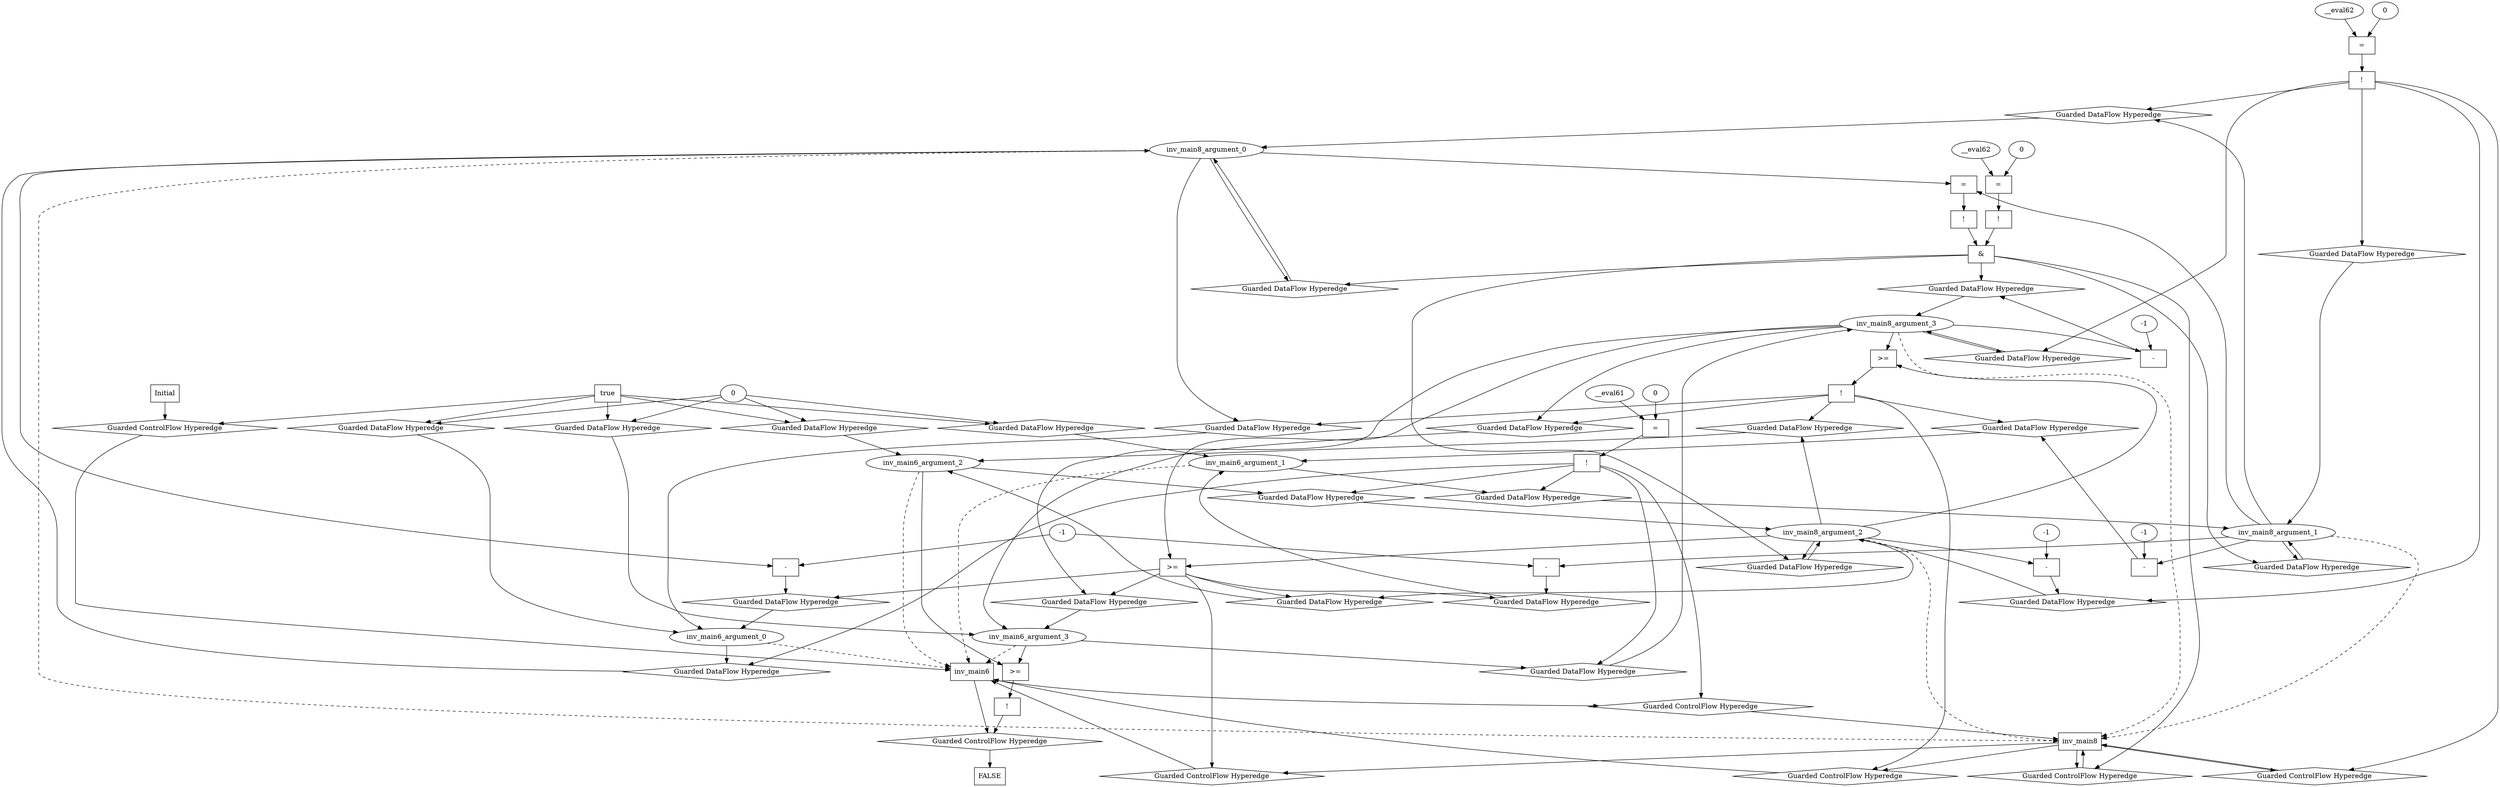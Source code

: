 digraph dag {
inv_main6 [label="inv_main6" shape="rect"];
inv_main8 [label="inv_main8" shape="rect"];
FALSE [label="FALSE" shape="rect"];
Initial [label="Initial" shape="rect"];
ControlFowHyperEdge_0 [label="Guarded ControlFlow Hyperedge" shape="diamond"];
Initial -> ControlFowHyperEdge_0[label=""]
ControlFowHyperEdge_0 -> inv_main6[label=""]
ControlFowHyperEdge_1 [label="Guarded ControlFlow Hyperedge" shape="diamond"];
inv_main6 -> ControlFowHyperEdge_1[label=""]
ControlFowHyperEdge_1 -> inv_main8[label=""]
ControlFowHyperEdge_2 [label="Guarded ControlFlow Hyperedge" shape="diamond"];
inv_main8 -> ControlFowHyperEdge_2[label=""]
ControlFowHyperEdge_2 -> inv_main8[label=""]
ControlFowHyperEdge_3 [label="Guarded ControlFlow Hyperedge" shape="diamond"];
inv_main8 -> ControlFowHyperEdge_3[label=""]
ControlFowHyperEdge_3 -> inv_main8[label=""]
ControlFowHyperEdge_4 [label="Guarded ControlFlow Hyperedge" shape="diamond"];
inv_main8 -> ControlFowHyperEdge_4[label=""]
ControlFowHyperEdge_4 -> inv_main6[label=""]
ControlFowHyperEdge_5 [label="Guarded ControlFlow Hyperedge" shape="diamond"];
inv_main8 -> ControlFowHyperEdge_5[label=""]
ControlFowHyperEdge_5 -> inv_main6[label=""]
ControlFowHyperEdge_6 [label="Guarded ControlFlow Hyperedge" shape="diamond"];
inv_main6 -> ControlFowHyperEdge_6[label=""]
ControlFowHyperEdge_6 -> FALSE[label=""]
inv_main6_argument_0 [label="inv_main6_argument_0" shape="oval"];
inv_main6_argument_0 -> inv_main6[label="" style="dashed"]
inv_main6_argument_1 [label="inv_main6_argument_1" shape="oval"];
inv_main6_argument_1 -> inv_main6[label="" style="dashed"]
inv_main6_argument_2 [label="inv_main6_argument_2" shape="oval"];
inv_main6_argument_2 -> inv_main6[label="" style="dashed"]
inv_main6_argument_3 [label="inv_main6_argument_3" shape="oval"];
inv_main6_argument_3 -> inv_main6[label="" style="dashed"]
inv_main8_argument_0 [label="inv_main8_argument_0" shape="oval"];
inv_main8_argument_0 -> inv_main8[label="" style="dashed"]
inv_main8_argument_1 [label="inv_main8_argument_1" shape="oval"];
inv_main8_argument_1 -> inv_main8[label="" style="dashed"]
inv_main8_argument_2 [label="inv_main8_argument_2" shape="oval"];
inv_main8_argument_2 -> inv_main8[label="" style="dashed"]
inv_main8_argument_3 [label="inv_main8_argument_3" shape="oval"];
inv_main8_argument_3 -> inv_main8[label="" style="dashed"]

true_0 [label="true" shape="rect"];
true_0->ControlFowHyperEdge_0 [label=""];
xxxinv_main6___Initial_0xxxdataFlow_0_node_0 [label="0"];

xxxinv_main6___Initial_0xxxdataFlow_0_node_0->DataFowHyperEdge_0_inv_main6_argument_0 [label=""];

xxxinv_main6___Initial_0xxxdataFlow_0_node_0->DataFowHyperEdge_0_inv_main6_argument_1 [label=""];

xxxinv_main6___Initial_0xxxdataFlow_0_node_0->DataFowHyperEdge_0_inv_main6_argument_2 [label=""];

xxxinv_main6___Initial_0xxxdataFlow_0_node_0->DataFowHyperEdge_0_inv_main6_argument_3 [label=""];
xxxinv_main8___inv_main6_1xxxguard_0_node_0 [label="!" shape="rect"];
xxxinv_main8___inv_main6_1xxxguard_0_node_1 [label="=" shape="rect"];
xxxinv_main8___inv_main6_1xxxguard_0_node_2 [label="__eval61"];
xxxinv_main8___inv_main6_1xxxguard_0_node_3 [label="0"];
xxxinv_main8___inv_main6_1xxxguard_0_node_1->xxxinv_main8___inv_main6_1xxxguard_0_node_0
xxxinv_main8___inv_main6_1xxxguard_0_node_2->xxxinv_main8___inv_main6_1xxxguard_0_node_1
xxxinv_main8___inv_main6_1xxxguard_0_node_3->xxxinv_main8___inv_main6_1xxxguard_0_node_1

xxxinv_main8___inv_main6_1xxxguard_0_node_0->ControlFowHyperEdge_1 [label=""];
xxxinv_main8___inv_main8_2xxxguard_0_node_0 [label="!" shape="rect"];
xxxinv_main8___inv_main8_2xxxguard_0_node_1 [label="=" shape="rect"];
xxxinv_main8___inv_main8_2xxxguard_0_node_2 [label="__eval62"];
xxxinv_main8___inv_main8_2xxxguard_0_node_3 [label="0"];
xxxinv_main8___inv_main8_2xxxguard_0_node_1->xxxinv_main8___inv_main8_2xxxguard_0_node_0
xxxinv_main8___inv_main8_2xxxguard_0_node_2->xxxinv_main8___inv_main8_2xxxguard_0_node_1
xxxinv_main8___inv_main8_2xxxguard_0_node_3->xxxinv_main8___inv_main8_2xxxguard_0_node_1

xxxinv_main8___inv_main8_2xxxguard_0_node_0->ControlFowHyperEdge_2 [label=""];

inv_main8_argument_1->DataFowHyperEdge_2_inv_main8_argument_0 [label=""];
xxxinv_main8___inv_main8_2xxxdataFlow1_node_0 [label="-" shape="rect"];
xxxinv_main8___inv_main8_2xxxdataFlow1_node_2 [label="-1"];
inv_main8_argument_2->xxxinv_main8___inv_main8_2xxxdataFlow1_node_0
xxxinv_main8___inv_main8_2xxxdataFlow1_node_2->xxxinv_main8___inv_main8_2xxxdataFlow1_node_0

xxxinv_main8___inv_main8_2xxxdataFlow1_node_0->DataFowHyperEdge_2_inv_main8_argument_2 [label=""];
xxxinv_main8___inv_main8_3xxx_and [label="&" shape="rect"];
xxxinv_main8___inv_main8_3xxxguard_0_node_0 [label="!" shape="rect"];
xxxinv_main8___inv_main8_3xxxguard_0_node_1 [label="=" shape="rect"];
xxxinv_main8___inv_main8_3xxxguard_0_node_1->xxxinv_main8___inv_main8_3xxxguard_0_node_0
inv_main8_argument_0->xxxinv_main8___inv_main8_3xxxguard_0_node_1
inv_main8_argument_1->xxxinv_main8___inv_main8_3xxxguard_0_node_1

xxxinv_main8___inv_main8_3xxxguard_0_node_0->xxxinv_main8___inv_main8_3xxx_and [label=""];
xxxinv_main8___inv_main8_3xxxguard1_node_0 [label="!" shape="rect"];
xxxinv_main8___inv_main8_3xxxguard1_node_1 [label="=" shape="rect"];
xxxinv_main8___inv_main8_3xxxguard1_node_2 [label="__eval62"];
xxxinv_main8___inv_main8_3xxxguard1_node_3 [label="0"];
xxxinv_main8___inv_main8_3xxxguard1_node_1->xxxinv_main8___inv_main8_3xxxguard1_node_0
xxxinv_main8___inv_main8_3xxxguard1_node_2->xxxinv_main8___inv_main8_3xxxguard1_node_1
xxxinv_main8___inv_main8_3xxxguard1_node_3->xxxinv_main8___inv_main8_3xxxguard1_node_1

xxxinv_main8___inv_main8_3xxxguard1_node_0->xxxinv_main8___inv_main8_3xxx_and [label=""];
xxxinv_main8___inv_main8_3xxx_and->ControlFowHyperEdge_3 [label=""];
xxxinv_main8___inv_main8_3xxxdataFlow_0_node_0 [label="-" shape="rect"];
xxxinv_main8___inv_main8_3xxxdataFlow_0_node_2 [label="-1"];
inv_main8_argument_3->xxxinv_main8___inv_main8_3xxxdataFlow_0_node_0
xxxinv_main8___inv_main8_3xxxdataFlow_0_node_2->xxxinv_main8___inv_main8_3xxxdataFlow_0_node_0

xxxinv_main8___inv_main8_3xxxdataFlow_0_node_0->DataFowHyperEdge_3_inv_main8_argument_3 [label=""];
xxxinv_main6___inv_main8_4xxxguard_0_node_0 [label="!" shape="rect"];
xxxinv_main6___inv_main8_4xxxguard_0_node_1 [label=">=" shape="rect"];
xxxinv_main6___inv_main8_4xxxguard_0_node_1->xxxinv_main6___inv_main8_4xxxguard_0_node_0
inv_main8_argument_2->xxxinv_main6___inv_main8_4xxxguard_0_node_1
inv_main8_argument_3->xxxinv_main6___inv_main8_4xxxguard_0_node_1

xxxinv_main6___inv_main8_4xxxguard_0_node_0->ControlFowHyperEdge_4 [label=""];
xxxinv_main6___inv_main8_4xxxdataFlow_0_node_0 [label="-" shape="rect"];
xxxinv_main6___inv_main8_4xxxdataFlow_0_node_2 [label="-1"];
inv_main8_argument_1->xxxinv_main6___inv_main8_4xxxdataFlow_0_node_0
xxxinv_main6___inv_main8_4xxxdataFlow_0_node_2->xxxinv_main6___inv_main8_4xxxdataFlow_0_node_0

xxxinv_main6___inv_main8_4xxxdataFlow_0_node_0->DataFowHyperEdge_4_inv_main6_argument_1 [label=""];
xxxinv_main6___inv_main8_5xxxguard_0_node_0 [label=">=" shape="rect"];
inv_main8_argument_2->xxxinv_main6___inv_main8_5xxxguard_0_node_0
inv_main8_argument_3->xxxinv_main6___inv_main8_5xxxguard_0_node_0

xxxinv_main6___inv_main8_5xxxguard_0_node_0->ControlFowHyperEdge_5 [label=""];
xxxinv_main6___inv_main8_5xxxdataFlow_0_node_0 [label="-" shape="rect"];
xxxinv_main6___inv_main8_5xxxdataFlow_0_node_2 [label="-1"];
inv_main8_argument_0->xxxinv_main6___inv_main8_5xxxdataFlow_0_node_0
xxxinv_main6___inv_main8_5xxxdataFlow_0_node_2->xxxinv_main6___inv_main8_5xxxdataFlow_0_node_0

xxxinv_main6___inv_main8_5xxxdataFlow_0_node_0->DataFowHyperEdge_5_inv_main6_argument_0 [label=""];
xxxinv_main6___inv_main8_5xxxdataFlow1_node_0 [label="-" shape="rect"];
inv_main8_argument_1->xxxinv_main6___inv_main8_5xxxdataFlow1_node_0
xxxinv_main6___inv_main8_5xxxdataFlow_0_node_2->xxxinv_main6___inv_main8_5xxxdataFlow1_node_0

xxxinv_main6___inv_main8_5xxxdataFlow1_node_0->DataFowHyperEdge_5_inv_main6_argument_1 [label=""];
xxxFALSE___inv_main6_6xxxguard_0_node_0 [label="!" shape="rect"];
xxxFALSE___inv_main6_6xxxguard_0_node_1 [label=">=" shape="rect"];
xxxFALSE___inv_main6_6xxxguard_0_node_1->xxxFALSE___inv_main6_6xxxguard_0_node_0
inv_main6_argument_2->xxxFALSE___inv_main6_6xxxguard_0_node_1
inv_main6_argument_3->xxxFALSE___inv_main6_6xxxguard_0_node_1

xxxFALSE___inv_main6_6xxxguard_0_node_0->ControlFowHyperEdge_6 [label=""];
DataFowHyperEdge_0_inv_main6_argument_0 [label="Guarded DataFlow Hyperedge" shape="diamond"];
DataFowHyperEdge_0_inv_main6_argument_0 -> inv_main6_argument_0[label=""]
true_0->DataFowHyperEdge_0_inv_main6_argument_0 [label=""];
DataFowHyperEdge_0_inv_main6_argument_1 [label="Guarded DataFlow Hyperedge" shape="diamond"];
DataFowHyperEdge_0_inv_main6_argument_1 -> inv_main6_argument_1[label=""]
true_0->DataFowHyperEdge_0_inv_main6_argument_1 [label=""];
DataFowHyperEdge_0_inv_main6_argument_2 [label="Guarded DataFlow Hyperedge" shape="diamond"];
DataFowHyperEdge_0_inv_main6_argument_2 -> inv_main6_argument_2[label=""]
true_0->DataFowHyperEdge_0_inv_main6_argument_2 [label=""];
DataFowHyperEdge_0_inv_main6_argument_3 [label="Guarded DataFlow Hyperedge" shape="diamond"];
DataFowHyperEdge_0_inv_main6_argument_3 -> inv_main6_argument_3[label=""]
true_0->DataFowHyperEdge_0_inv_main6_argument_3 [label=""];
DataFowHyperEdge_1_inv_main8_argument_0 [label="Guarded DataFlow Hyperedge" shape="diamond"];
DataFowHyperEdge_1_inv_main8_argument_0 -> inv_main8_argument_0[label=""]
xxxinv_main8___inv_main6_1xxxguard_0_node_0 -> DataFowHyperEdge_1_inv_main8_argument_0[label=""]
DataFowHyperEdge_1_inv_main8_argument_1 [label="Guarded DataFlow Hyperedge" shape="diamond"];
DataFowHyperEdge_1_inv_main8_argument_1 -> inv_main8_argument_1[label=""]
xxxinv_main8___inv_main6_1xxxguard_0_node_0 -> DataFowHyperEdge_1_inv_main8_argument_1[label=""]
DataFowHyperEdge_1_inv_main8_argument_2 [label="Guarded DataFlow Hyperedge" shape="diamond"];
DataFowHyperEdge_1_inv_main8_argument_2 -> inv_main8_argument_2[label=""]
xxxinv_main8___inv_main6_1xxxguard_0_node_0 -> DataFowHyperEdge_1_inv_main8_argument_2[label=""]
DataFowHyperEdge_1_inv_main8_argument_3 [label="Guarded DataFlow Hyperedge" shape="diamond"];
DataFowHyperEdge_1_inv_main8_argument_3 -> inv_main8_argument_3[label=""]
xxxinv_main8___inv_main6_1xxxguard_0_node_0 -> DataFowHyperEdge_1_inv_main8_argument_3[label=""]
DataFowHyperEdge_2_inv_main8_argument_0 [label="Guarded DataFlow Hyperedge" shape="diamond"];
DataFowHyperEdge_2_inv_main8_argument_0 -> inv_main8_argument_0[label=""]
xxxinv_main8___inv_main8_2xxxguard_0_node_0 -> DataFowHyperEdge_2_inv_main8_argument_0[label=""]
DataFowHyperEdge_2_inv_main8_argument_1 [label="Guarded DataFlow Hyperedge" shape="diamond"];
DataFowHyperEdge_2_inv_main8_argument_1 -> inv_main8_argument_1[label=""]
xxxinv_main8___inv_main8_2xxxguard_0_node_0 -> DataFowHyperEdge_2_inv_main8_argument_1[label=""]
DataFowHyperEdge_2_inv_main8_argument_2 [label="Guarded DataFlow Hyperedge" shape="diamond"];
DataFowHyperEdge_2_inv_main8_argument_2 -> inv_main8_argument_2[label=""]
xxxinv_main8___inv_main8_2xxxguard_0_node_0 -> DataFowHyperEdge_2_inv_main8_argument_2[label=""]
DataFowHyperEdge_2_inv_main8_argument_3 [label="Guarded DataFlow Hyperedge" shape="diamond"];
DataFowHyperEdge_2_inv_main8_argument_3 -> inv_main8_argument_3[label=""]
xxxinv_main8___inv_main8_2xxxguard_0_node_0 -> DataFowHyperEdge_2_inv_main8_argument_3[label=""]
DataFowHyperEdge_3_inv_main8_argument_0 [label="Guarded DataFlow Hyperedge" shape="diamond"];
DataFowHyperEdge_3_inv_main8_argument_0 -> inv_main8_argument_0[label=""]
xxxinv_main8___inv_main8_3xxx_and -> DataFowHyperEdge_3_inv_main8_argument_0[label=""]
DataFowHyperEdge_3_inv_main8_argument_1 [label="Guarded DataFlow Hyperedge" shape="diamond"];
DataFowHyperEdge_3_inv_main8_argument_1 -> inv_main8_argument_1[label=""]
xxxinv_main8___inv_main8_3xxx_and -> DataFowHyperEdge_3_inv_main8_argument_1[label=""]
DataFowHyperEdge_3_inv_main8_argument_2 [label="Guarded DataFlow Hyperedge" shape="diamond"];
DataFowHyperEdge_3_inv_main8_argument_2 -> inv_main8_argument_2[label=""]
xxxinv_main8___inv_main8_3xxx_and -> DataFowHyperEdge_3_inv_main8_argument_2[label=""]
DataFowHyperEdge_3_inv_main8_argument_3 [label="Guarded DataFlow Hyperedge" shape="diamond"];
DataFowHyperEdge_3_inv_main8_argument_3 -> inv_main8_argument_3[label=""]
xxxinv_main8___inv_main8_3xxx_and -> DataFowHyperEdge_3_inv_main8_argument_3[label=""]
DataFowHyperEdge_4_inv_main6_argument_0 [label="Guarded DataFlow Hyperedge" shape="diamond"];
DataFowHyperEdge_4_inv_main6_argument_0 -> inv_main6_argument_0[label=""]
xxxinv_main6___inv_main8_4xxxguard_0_node_0 -> DataFowHyperEdge_4_inv_main6_argument_0[label=""]
DataFowHyperEdge_4_inv_main6_argument_1 [label="Guarded DataFlow Hyperedge" shape="diamond"];
DataFowHyperEdge_4_inv_main6_argument_1 -> inv_main6_argument_1[label=""]
xxxinv_main6___inv_main8_4xxxguard_0_node_0 -> DataFowHyperEdge_4_inv_main6_argument_1[label=""]
DataFowHyperEdge_4_inv_main6_argument_2 [label="Guarded DataFlow Hyperedge" shape="diamond"];
DataFowHyperEdge_4_inv_main6_argument_2 -> inv_main6_argument_2[label=""]
xxxinv_main6___inv_main8_4xxxguard_0_node_0 -> DataFowHyperEdge_4_inv_main6_argument_2[label=""]
DataFowHyperEdge_4_inv_main6_argument_3 [label="Guarded DataFlow Hyperedge" shape="diamond"];
DataFowHyperEdge_4_inv_main6_argument_3 -> inv_main6_argument_3[label=""]
xxxinv_main6___inv_main8_4xxxguard_0_node_0 -> DataFowHyperEdge_4_inv_main6_argument_3[label=""]
DataFowHyperEdge_5_inv_main6_argument_0 [label="Guarded DataFlow Hyperedge" shape="diamond"];
DataFowHyperEdge_5_inv_main6_argument_0 -> inv_main6_argument_0[label=""]
xxxinv_main6___inv_main8_5xxxguard_0_node_0 -> DataFowHyperEdge_5_inv_main6_argument_0[label=""]
DataFowHyperEdge_5_inv_main6_argument_1 [label="Guarded DataFlow Hyperedge" shape="diamond"];
DataFowHyperEdge_5_inv_main6_argument_1 -> inv_main6_argument_1[label=""]
xxxinv_main6___inv_main8_5xxxguard_0_node_0 -> DataFowHyperEdge_5_inv_main6_argument_1[label=""]
DataFowHyperEdge_5_inv_main6_argument_2 [label="Guarded DataFlow Hyperedge" shape="diamond"];
DataFowHyperEdge_5_inv_main6_argument_2 -> inv_main6_argument_2[label=""]
xxxinv_main6___inv_main8_5xxxguard_0_node_0 -> DataFowHyperEdge_5_inv_main6_argument_2[label=""]
DataFowHyperEdge_5_inv_main6_argument_3 [label="Guarded DataFlow Hyperedge" shape="diamond"];
DataFowHyperEdge_5_inv_main6_argument_3 -> inv_main6_argument_3[label=""]
xxxinv_main6___inv_main8_5xxxguard_0_node_0 -> DataFowHyperEdge_5_inv_main6_argument_3[label=""]
inv_main6_argument_0 -> DataFowHyperEdge_1_inv_main8_argument_0[label=""]
inv_main6_argument_1 -> DataFowHyperEdge_1_inv_main8_argument_1[label=""]
inv_main6_argument_2 -> DataFowHyperEdge_1_inv_main8_argument_2[label=""]
inv_main6_argument_3 -> DataFowHyperEdge_1_inv_main8_argument_3[label=""]
inv_main8_argument_3 -> DataFowHyperEdge_2_inv_main8_argument_3[label=""]
inv_main8_argument_0 -> DataFowHyperEdge_3_inv_main8_argument_0[label=""]
inv_main8_argument_1 -> DataFowHyperEdge_3_inv_main8_argument_1[label=""]
inv_main8_argument_2 -> DataFowHyperEdge_3_inv_main8_argument_2[label=""]
inv_main8_argument_0 -> DataFowHyperEdge_4_inv_main6_argument_0[label=""]
inv_main8_argument_2 -> DataFowHyperEdge_4_inv_main6_argument_2[label=""]
inv_main8_argument_3 -> DataFowHyperEdge_4_inv_main6_argument_3[label=""]
inv_main8_argument_2 -> DataFowHyperEdge_5_inv_main6_argument_2[label=""]
inv_main8_argument_3 -> DataFowHyperEdge_5_inv_main6_argument_3[label=""]
}
